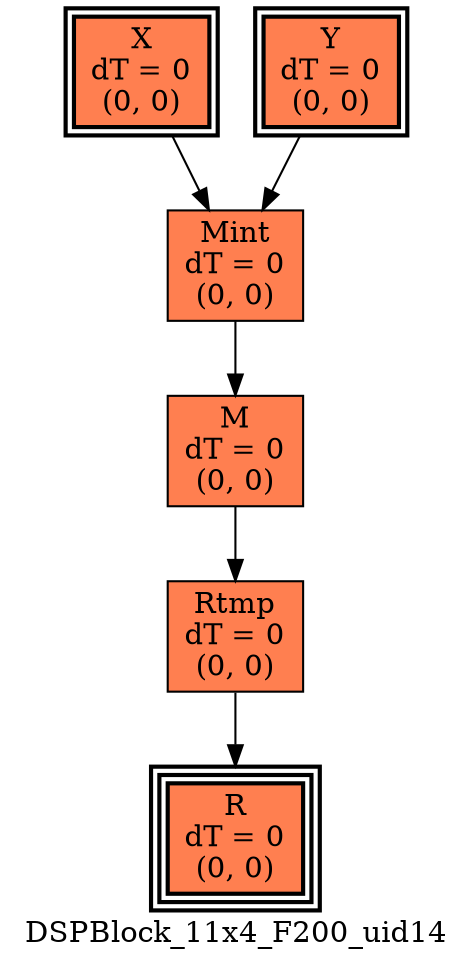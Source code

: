 digraph DSPBlock_11x4_F200_uid14
{
	//graph drawing options
	label=DSPBlock_11x4_F200_uid14;
	labelloc=bottom;
	labeljust=right;
	ratio=auto;
	nodesep=0.25;
	ranksep=0.5;

	//input/output signals of operator DSPBlock_11x4_F200_uid14
	X__DSPBlock_11x4_F200_uid14 [ label="X\ndT = 0\n(0, 0)", shape=box, color=black, style="bold, filled", fillcolor=coral, peripheries=2 ];
	Y__DSPBlock_11x4_F200_uid14 [ label="Y\ndT = 0\n(0, 0)", shape=box, color=black, style="bold, filled", fillcolor=coral, peripheries=2 ];
	R__DSPBlock_11x4_F200_uid14 [ label="R\ndT = 0\n(0, 0)", shape=box, color=black, style="bold, filled", fillcolor=coral, peripheries=3 ];
	{rank=same X__DSPBlock_11x4_F200_uid14, Y__DSPBlock_11x4_F200_uid14};
	{rank=same R__DSPBlock_11x4_F200_uid14};
	//internal signals of operator DSPBlock_11x4_F200_uid14
	Mint__DSPBlock_11x4_F200_uid14 [ label="Mint\ndT = 0\n(0, 0)", shape=box, color=black, style=filled, fillcolor=coral, peripheries=1 ];
	M__DSPBlock_11x4_F200_uid14 [ label="M\ndT = 0\n(0, 0)", shape=box, color=black, style=filled, fillcolor=coral, peripheries=1 ];
	Rtmp__DSPBlock_11x4_F200_uid14 [ label="Rtmp\ndT = 0\n(0, 0)", shape=box, color=black, style=filled, fillcolor=coral, peripheries=1 ];

	//subcomponents of operator DSPBlock_11x4_F200_uid14

	//input and internal signal connections of operator DSPBlock_11x4_F200_uid14
	X__DSPBlock_11x4_F200_uid14 -> Mint__DSPBlock_11x4_F200_uid14 [ arrowhead=normal, arrowsize=1.0, arrowtail=normal, color=black, dir=forward  ];
	Y__DSPBlock_11x4_F200_uid14 -> Mint__DSPBlock_11x4_F200_uid14 [ arrowhead=normal, arrowsize=1.0, arrowtail=normal, color=black, dir=forward  ];
	Mint__DSPBlock_11x4_F200_uid14 -> M__DSPBlock_11x4_F200_uid14 [ arrowhead=normal, arrowsize=1.0, arrowtail=normal, color=black, dir=forward  ];
	M__DSPBlock_11x4_F200_uid14 -> Rtmp__DSPBlock_11x4_F200_uid14 [ arrowhead=normal, arrowsize=1.0, arrowtail=normal, color=black, dir=forward  ];
	Rtmp__DSPBlock_11x4_F200_uid14 -> R__DSPBlock_11x4_F200_uid14 [ arrowhead=normal, arrowsize=1.0, arrowtail=normal, color=black, dir=forward  ];
}


